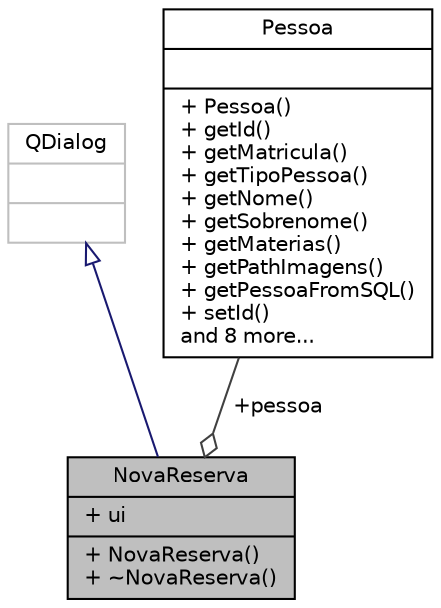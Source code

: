 digraph "NovaReserva"
{
  edge [fontname="Helvetica",fontsize="10",labelfontname="Helvetica",labelfontsize="10"];
  node [fontname="Helvetica",fontsize="10",shape=record];
  Node1 [label="{NovaReserva\n|+ ui\l|+ NovaReserva()\l+ ~NovaReserva()\l}",height=0.2,width=0.4,color="black", fillcolor="grey75", style="filled", fontcolor="black"];
  Node2 -> Node1 [dir="back",color="midnightblue",fontsize="10",style="solid",arrowtail="onormal",fontname="Helvetica"];
  Node2 [label="{QDialog\n||}",height=0.2,width=0.4,color="grey75", fillcolor="white", style="filled"];
  Node3 -> Node1 [color="grey25",fontsize="10",style="solid",label=" +pessoa" ,arrowhead="odiamond",fontname="Helvetica"];
  Node3 [label="{Pessoa\n||+ Pessoa()\l+ getId()\l+ getMatricula()\l+ getTipoPessoa()\l+ getNome()\l+ getSobrenome()\l+ getMaterias()\l+ getPathImagens()\l+ getPessoaFromSQL()\l+ setId()\land 8 more...\l}",height=0.2,width=0.4,color="black", fillcolor="white", style="filled",URL="$classPessoa.html"];
}
